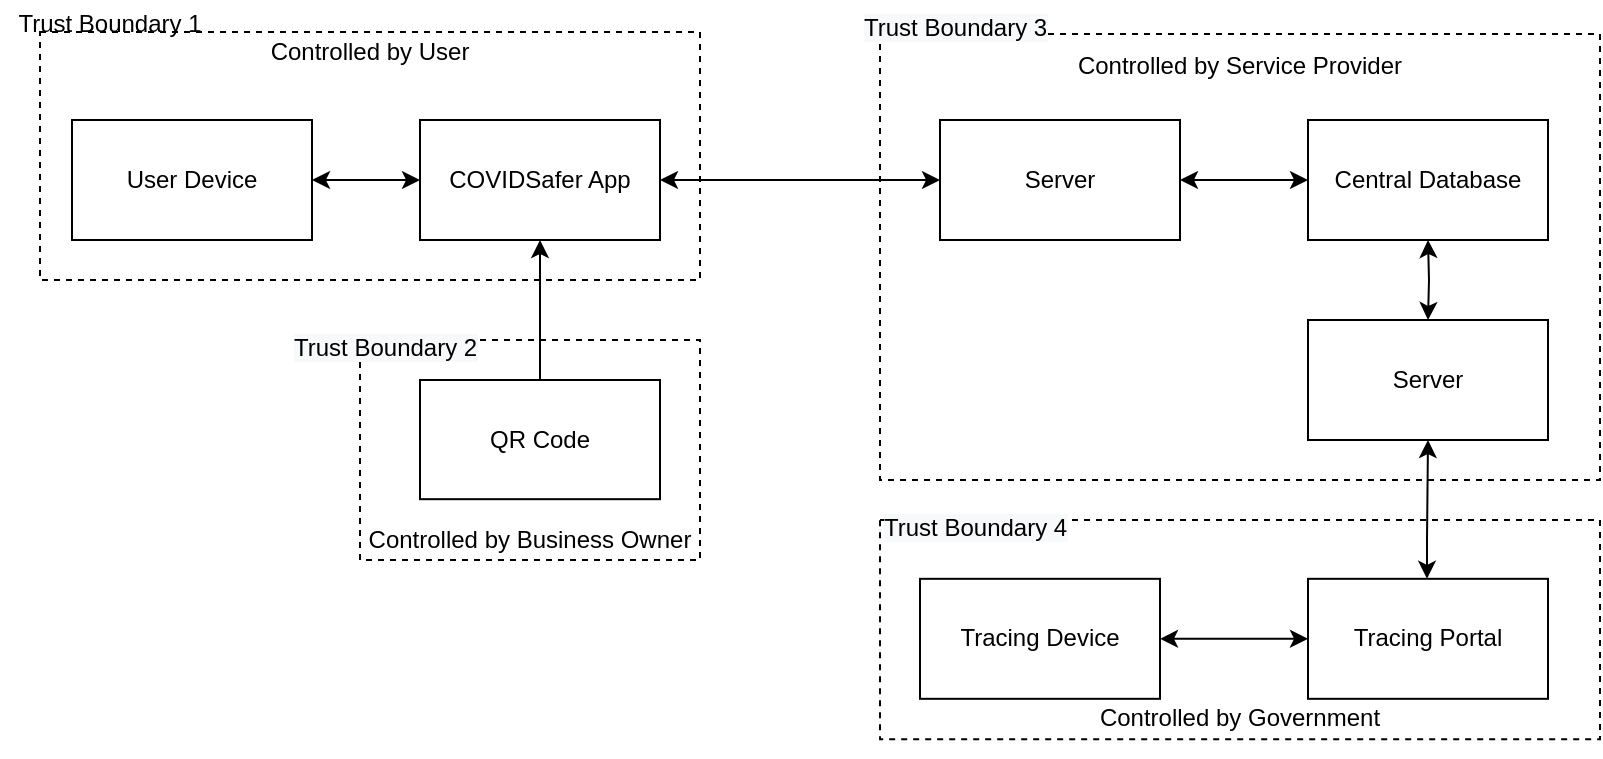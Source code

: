 <mxfile version="14.5.1" type="device"><diagram id="kMjcEJzAF6ju2WAyp5wJ" name="第 1 页"><mxGraphModel dx="1022" dy="469" grid="1" gridSize="10" guides="1" tooltips="1" connect="1" arrows="1" fold="1" page="1" pageScale="1" pageWidth="827" pageHeight="1169" math="0" shadow="0"><root><mxCell id="0"/><mxCell id="1" parent="0"/><mxCell id="VIP9nyhIRZNV7LT55JGm-5" value="" style="rounded=0;whiteSpace=wrap;html=1;dashed=1;" parent="1" vertex="1"><mxGeometry x="620" y="570" width="360" height="109.59" as="geometry"/></mxCell><mxCell id="VIP9nyhIRZNV7LT55JGm-14" style="edgeStyle=orthogonalEdgeStyle;rounded=0;orthogonalLoop=1;jettySize=auto;html=1;exitX=0.5;exitY=1;exitDx=0;exitDy=0;" parent="1" source="VIP9nyhIRZNV7LT55JGm-5" target="VIP9nyhIRZNV7LT55JGm-5" edge="1"><mxGeometry relative="1" as="geometry"/></mxCell><mxCell id="VIP9nyhIRZNV7LT55JGm-15" value="Controlled by Government" style="text;html=1;strokeColor=none;fillColor=none;align=center;verticalAlign=middle;whiteSpace=wrap;rounded=0;dashed=1;" parent="1" vertex="1"><mxGeometry x="720" y="659.41" width="160" height="20" as="geometry"/></mxCell><mxCell id="VIP9nyhIRZNV7LT55JGm-16" style="edgeStyle=orthogonalEdgeStyle;rounded=0;orthogonalLoop=1;jettySize=auto;html=1;exitX=0.5;exitY=1;exitDx=0;exitDy=0;" parent="1" source="VIP9nyhIRZNV7LT55JGm-5" target="VIP9nyhIRZNV7LT55JGm-5" edge="1"><mxGeometry relative="1" as="geometry"/></mxCell><mxCell id="VIP9nyhIRZNV7LT55JGm-21" value="" style="rounded=0;whiteSpace=wrap;html=1;dashed=1;" parent="1" vertex="1"><mxGeometry x="620" y="327" width="360" height="223" as="geometry"/></mxCell><mxCell id="VIP9nyhIRZNV7LT55JGm-22" value="" style="rounded=0;whiteSpace=wrap;html=1;dashed=1;" parent="1" vertex="1"><mxGeometry x="360" y="480" width="170" height="110" as="geometry"/></mxCell><mxCell id="VIP9nyhIRZNV7LT55JGm-23" value="" style="rounded=0;whiteSpace=wrap;html=1;dashed=1;" parent="1" vertex="1"><mxGeometry x="200" y="326" width="330" height="124" as="geometry"/></mxCell><mxCell id="VIP9nyhIRZNV7LT55JGm-24" style="edgeStyle=orthogonalEdgeStyle;rounded=0;orthogonalLoop=1;jettySize=auto;html=1;exitX=1;exitY=0.5;exitDx=0;exitDy=0;entryX=0;entryY=0.5;entryDx=0;entryDy=0;startArrow=classic;startFill=1;" parent="1" source="VIP9nyhIRZNV7LT55JGm-25" target="VIP9nyhIRZNV7LT55JGm-27" edge="1"><mxGeometry relative="1" as="geometry"/></mxCell><mxCell id="VIP9nyhIRZNV7LT55JGm-25" value="User Device" style="rounded=0;whiteSpace=wrap;html=1;" parent="1" vertex="1"><mxGeometry x="216" y="370" width="120" height="60" as="geometry"/></mxCell><mxCell id="VIP9nyhIRZNV7LT55JGm-27" value="COVIDSafer App" style="rounded=0;whiteSpace=wrap;html=1;" parent="1" vertex="1"><mxGeometry x="390" y="370" width="120" height="60" as="geometry"/></mxCell><mxCell id="VIP9nyhIRZNV7LT55JGm-28" style="edgeStyle=orthogonalEdgeStyle;rounded=0;orthogonalLoop=1;jettySize=auto;html=1;exitX=1;exitY=0.5;exitDx=0;exitDy=0;entryX=0;entryY=0.5;entryDx=0;entryDy=0;startArrow=classic;startFill=1;" parent="1" source="VIP9nyhIRZNV7LT55JGm-29" target="VIP9nyhIRZNV7LT55JGm-32" edge="1"><mxGeometry relative="1" as="geometry"/></mxCell><mxCell id="VIP9nyhIRZNV7LT55JGm-29" value="Server" style="rounded=0;whiteSpace=wrap;html=1;" parent="1" vertex="1"><mxGeometry x="650" y="370" width="120" height="60" as="geometry"/></mxCell><mxCell id="VIP9nyhIRZNV7LT55JGm-30" style="edgeStyle=orthogonalEdgeStyle;rounded=0;orthogonalLoop=1;jettySize=auto;html=1;entryX=0;entryY=0.5;entryDx=0;entryDy=0;exitX=1;exitY=0.5;exitDx=0;exitDy=0;startArrow=classic;startFill=1;" parent="1" source="VIP9nyhIRZNV7LT55JGm-27" target="VIP9nyhIRZNV7LT55JGm-29" edge="1"><mxGeometry relative="1" as="geometry"><mxPoint x="430" y="400" as="sourcePoint"/></mxGeometry></mxCell><mxCell id="VIP9nyhIRZNV7LT55JGm-31" value="QR Code" style="rounded=0;whiteSpace=wrap;html=1;" parent="1" vertex="1"><mxGeometry x="390" y="500" width="120" height="59.59" as="geometry"/></mxCell><mxCell id="VIP9nyhIRZNV7LT55JGm-32" value="Central Database" style="rounded=0;whiteSpace=wrap;html=1;" parent="1" vertex="1"><mxGeometry x="834" y="370" width="120" height="60" as="geometry"/></mxCell><mxCell id="VIP9nyhIRZNV7LT55JGm-33" style="edgeStyle=orthogonalEdgeStyle;rounded=0;orthogonalLoop=1;jettySize=auto;html=1;entryX=0.5;entryY=1;entryDx=0;entryDy=0;startArrow=classic;startFill=1;" parent="1" target="VIP9nyhIRZNV7LT55JGm-32" edge="1"><mxGeometry relative="1" as="geometry"><mxPoint x="894" y="470" as="sourcePoint"/></mxGeometry></mxCell><mxCell id="VIP9nyhIRZNV7LT55JGm-34" value="Tracing Portal" style="rounded=0;whiteSpace=wrap;html=1;" parent="1" vertex="1"><mxGeometry x="834" y="599.41" width="120" height="60" as="geometry"/></mxCell><mxCell id="VIP9nyhIRZNV7LT55JGm-35" style="edgeStyle=orthogonalEdgeStyle;rounded=0;orthogonalLoop=1;jettySize=auto;html=1;exitX=1;exitY=0.5;exitDx=0;exitDy=0;entryX=0;entryY=0.5;entryDx=0;entryDy=0;startArrow=classic;startFill=1;" parent="1" source="VIP9nyhIRZNV7LT55JGm-36" target="VIP9nyhIRZNV7LT55JGm-34" edge="1"><mxGeometry relative="1" as="geometry"/></mxCell><mxCell id="VIP9nyhIRZNV7LT55JGm-36" value="Tracing Device" style="rounded=0;whiteSpace=wrap;html=1;" parent="1" vertex="1"><mxGeometry x="640" y="599.41" width="120" height="60" as="geometry"/></mxCell><mxCell id="VIP9nyhIRZNV7LT55JGm-37" value="Controlled by User" style="text;html=1;strokeColor=none;fillColor=none;align=center;verticalAlign=middle;whiteSpace=wrap;rounded=0;dashed=1;" parent="1" vertex="1"><mxGeometry x="285" y="326" width="160" height="20" as="geometry"/></mxCell><mxCell id="VIP9nyhIRZNV7LT55JGm-39" value="Controlled by Business Owner" style="text;html=1;strokeColor=none;fillColor=none;align=center;verticalAlign=middle;whiteSpace=wrap;rounded=0;dashed=1;" parent="1" vertex="1"><mxGeometry x="360" y="570" width="170" height="20" as="geometry"/></mxCell><mxCell id="VIP9nyhIRZNV7LT55JGm-40" value="Controlled by Service Provider" style="text;html=1;strokeColor=none;fillColor=none;align=center;verticalAlign=middle;whiteSpace=wrap;rounded=0;dashed=1;" parent="1" vertex="1"><mxGeometry x="710" y="333" width="180" height="20" as="geometry"/></mxCell><mxCell id="gwSOLcpALqMMTShrNhOf-1" value="Server" style="rounded=0;whiteSpace=wrap;html=1;" parent="1" vertex="1"><mxGeometry x="834" y="470" width="120" height="60" as="geometry"/></mxCell><mxCell id="gwSOLcpALqMMTShrNhOf-2" style="edgeStyle=orthogonalEdgeStyle;rounded=0;orthogonalLoop=1;jettySize=auto;html=1;startArrow=classic;startFill=1;" parent="1" edge="1"><mxGeometry relative="1" as="geometry"><mxPoint x="893.5" y="599.41" as="sourcePoint"/><mxPoint x="894" y="530" as="targetPoint"/><Array as="points"><mxPoint x="894" y="580"/><mxPoint x="894" y="580"/></Array></mxGeometry></mxCell><mxCell id="klWjhpmhWVCqQ9k7oq9m-2" value="" style="endArrow=classic;html=1;entryX=0.5;entryY=1;entryDx=0;entryDy=0;exitX=0.5;exitY=0;exitDx=0;exitDy=0;" edge="1" parent="1" source="VIP9nyhIRZNV7LT55JGm-31" target="VIP9nyhIRZNV7LT55JGm-27"><mxGeometry width="50" height="50" relative="1" as="geometry"><mxPoint x="445" y="500" as="sourcePoint"/><mxPoint x="495" y="450" as="targetPoint"/></mxGeometry></mxCell><mxCell id="klWjhpmhWVCqQ9k7oq9m-3" value="&lt;font style=&quot;vertical-align: inherit&quot;&gt;&lt;font style=&quot;vertical-align: inherit&quot;&gt;&lt;font style=&quot;vertical-align: inherit&quot;&gt;&lt;font style=&quot;vertical-align: inherit&quot;&gt;Trust Boundary 1&lt;/font&gt;&lt;/font&gt;&lt;/font&gt;&lt;/font&gt;" style="text;html=1;strokeColor=none;fillColor=none;align=center;verticalAlign=middle;whiteSpace=wrap;rounded=0;" vertex="1" parent="1"><mxGeometry x="180" y="310" width="110" height="23" as="geometry"/></mxCell><mxCell id="klWjhpmhWVCqQ9k7oq9m-4" value="&lt;span style=&quot;color: rgb(0 , 0 , 0) ; font-family: &amp;#34;helvetica&amp;#34; ; font-size: 12px ; font-style: normal ; font-weight: 400 ; letter-spacing: normal ; text-align: center ; text-indent: 0px ; text-transform: none ; word-spacing: 0px ; background-color: rgb(248 , 249 , 250) ; display: inline ; float: none&quot;&gt;Trust Boundary 2&lt;/span&gt;" style="text;whiteSpace=wrap;html=1;" vertex="1" parent="1"><mxGeometry x="325" y="470" width="120" height="30" as="geometry"/></mxCell><mxCell id="klWjhpmhWVCqQ9k7oq9m-5" value="&lt;span style=&quot;color: rgb(0 , 0 , 0) ; font-family: &amp;#34;helvetica&amp;#34; ; font-size: 12px ; font-style: normal ; font-weight: 400 ; letter-spacing: normal ; text-align: center ; text-indent: 0px ; text-transform: none ; word-spacing: 0px ; background-color: rgb(248 , 249 , 250) ; display: inline ; float: none&quot;&gt;Trust Boundary 3&lt;/span&gt;" style="text;whiteSpace=wrap;html=1;" vertex="1" parent="1"><mxGeometry x="610" y="310" width="120" height="30" as="geometry"/></mxCell><mxCell id="klWjhpmhWVCqQ9k7oq9m-6" value="&lt;span style=&quot;color: rgb(0 , 0 , 0) ; font-family: &amp;#34;helvetica&amp;#34; ; font-size: 12px ; font-style: normal ; font-weight: 400 ; letter-spacing: normal ; text-align: center ; text-indent: 0px ; text-transform: none ; word-spacing: 0px ; background-color: rgb(248 , 249 , 250) ; display: inline ; float: none&quot;&gt;Trust Boundary 4&lt;br&gt;&lt;/span&gt;" style="text;whiteSpace=wrap;html=1;" vertex="1" parent="1"><mxGeometry x="620" y="559.59" width="120" height="30" as="geometry"/></mxCell></root></mxGraphModel></diagram></mxfile>
